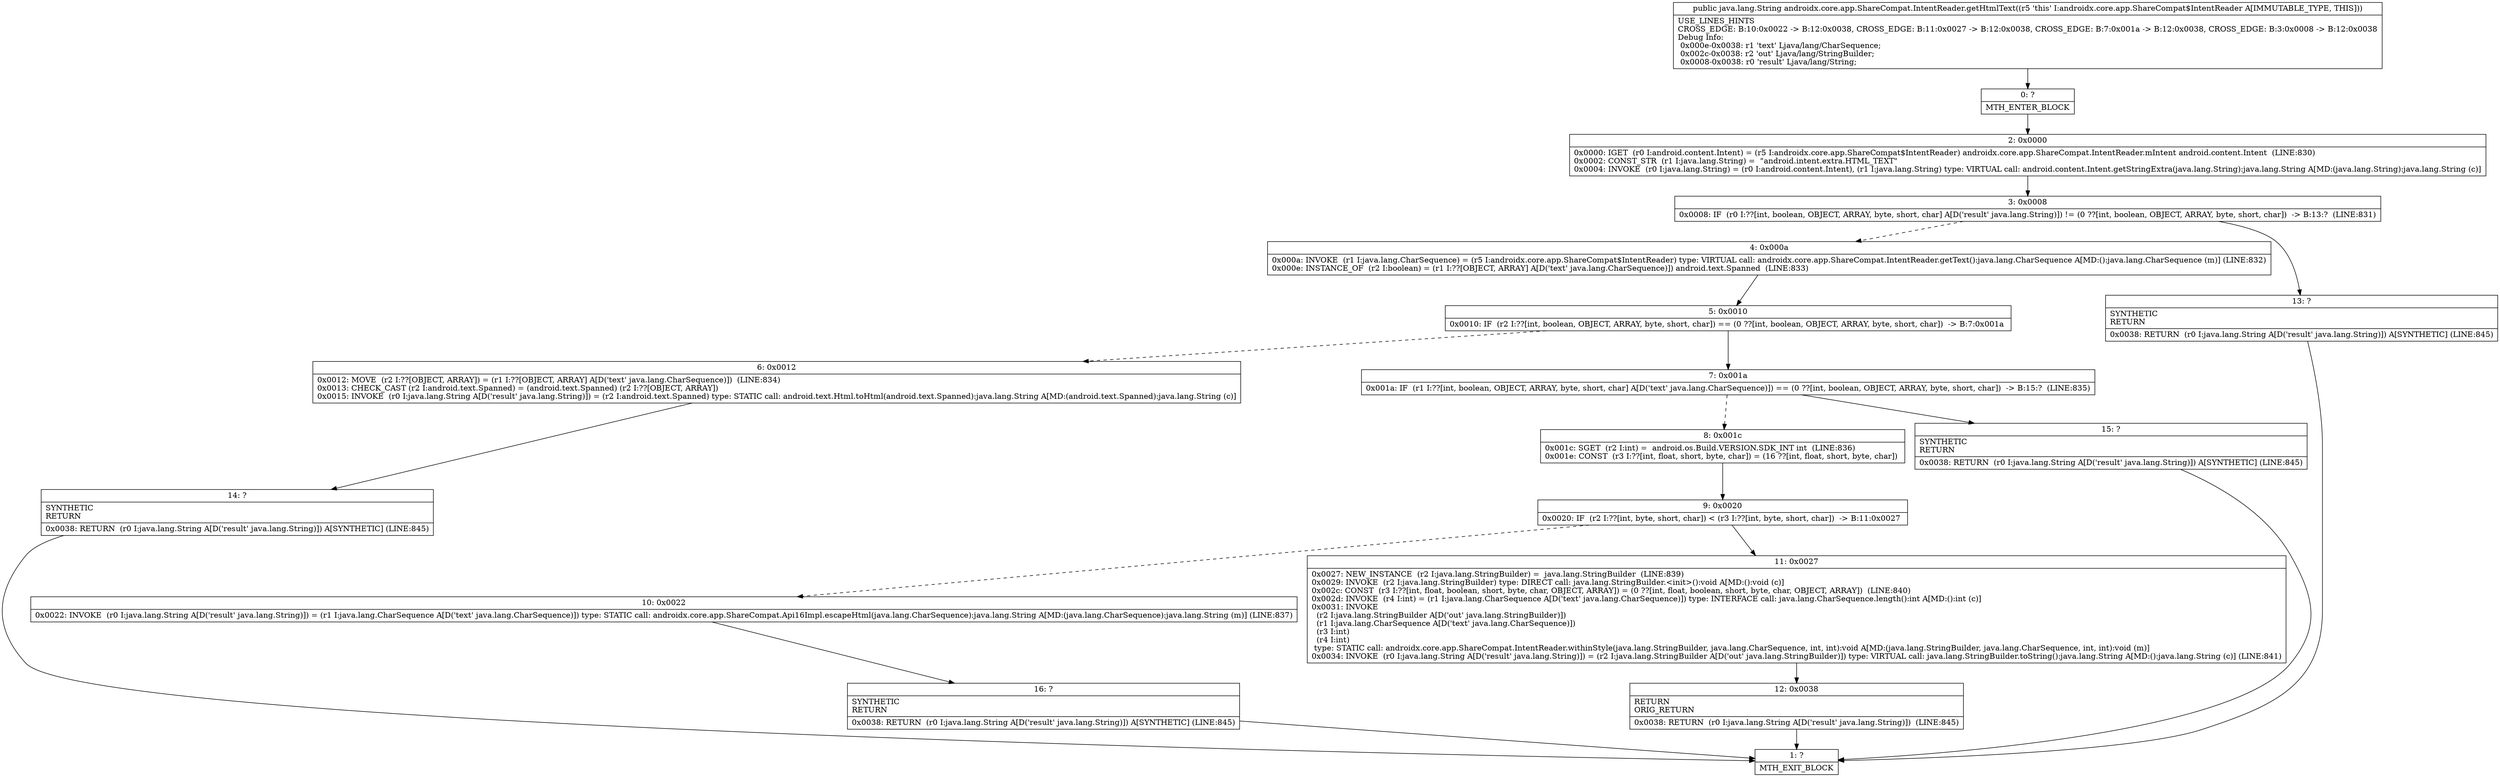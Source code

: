 digraph "CFG forandroidx.core.app.ShareCompat.IntentReader.getHtmlText()Ljava\/lang\/String;" {
Node_0 [shape=record,label="{0\:\ ?|MTH_ENTER_BLOCK\l}"];
Node_2 [shape=record,label="{2\:\ 0x0000|0x0000: IGET  (r0 I:android.content.Intent) = (r5 I:androidx.core.app.ShareCompat$IntentReader) androidx.core.app.ShareCompat.IntentReader.mIntent android.content.Intent  (LINE:830)\l0x0002: CONST_STR  (r1 I:java.lang.String) =  \"android.intent.extra.HTML_TEXT\" \l0x0004: INVOKE  (r0 I:java.lang.String) = (r0 I:android.content.Intent), (r1 I:java.lang.String) type: VIRTUAL call: android.content.Intent.getStringExtra(java.lang.String):java.lang.String A[MD:(java.lang.String):java.lang.String (c)]\l}"];
Node_3 [shape=record,label="{3\:\ 0x0008|0x0008: IF  (r0 I:??[int, boolean, OBJECT, ARRAY, byte, short, char] A[D('result' java.lang.String)]) != (0 ??[int, boolean, OBJECT, ARRAY, byte, short, char])  \-\> B:13:?  (LINE:831)\l}"];
Node_4 [shape=record,label="{4\:\ 0x000a|0x000a: INVOKE  (r1 I:java.lang.CharSequence) = (r5 I:androidx.core.app.ShareCompat$IntentReader) type: VIRTUAL call: androidx.core.app.ShareCompat.IntentReader.getText():java.lang.CharSequence A[MD:():java.lang.CharSequence (m)] (LINE:832)\l0x000e: INSTANCE_OF  (r2 I:boolean) = (r1 I:??[OBJECT, ARRAY] A[D('text' java.lang.CharSequence)]) android.text.Spanned  (LINE:833)\l}"];
Node_5 [shape=record,label="{5\:\ 0x0010|0x0010: IF  (r2 I:??[int, boolean, OBJECT, ARRAY, byte, short, char]) == (0 ??[int, boolean, OBJECT, ARRAY, byte, short, char])  \-\> B:7:0x001a \l}"];
Node_6 [shape=record,label="{6\:\ 0x0012|0x0012: MOVE  (r2 I:??[OBJECT, ARRAY]) = (r1 I:??[OBJECT, ARRAY] A[D('text' java.lang.CharSequence)])  (LINE:834)\l0x0013: CHECK_CAST (r2 I:android.text.Spanned) = (android.text.Spanned) (r2 I:??[OBJECT, ARRAY]) \l0x0015: INVOKE  (r0 I:java.lang.String A[D('result' java.lang.String)]) = (r2 I:android.text.Spanned) type: STATIC call: android.text.Html.toHtml(android.text.Spanned):java.lang.String A[MD:(android.text.Spanned):java.lang.String (c)]\l}"];
Node_14 [shape=record,label="{14\:\ ?|SYNTHETIC\lRETURN\l|0x0038: RETURN  (r0 I:java.lang.String A[D('result' java.lang.String)]) A[SYNTHETIC] (LINE:845)\l}"];
Node_1 [shape=record,label="{1\:\ ?|MTH_EXIT_BLOCK\l}"];
Node_7 [shape=record,label="{7\:\ 0x001a|0x001a: IF  (r1 I:??[int, boolean, OBJECT, ARRAY, byte, short, char] A[D('text' java.lang.CharSequence)]) == (0 ??[int, boolean, OBJECT, ARRAY, byte, short, char])  \-\> B:15:?  (LINE:835)\l}"];
Node_8 [shape=record,label="{8\:\ 0x001c|0x001c: SGET  (r2 I:int) =  android.os.Build.VERSION.SDK_INT int  (LINE:836)\l0x001e: CONST  (r3 I:??[int, float, short, byte, char]) = (16 ??[int, float, short, byte, char]) \l}"];
Node_9 [shape=record,label="{9\:\ 0x0020|0x0020: IF  (r2 I:??[int, byte, short, char]) \< (r3 I:??[int, byte, short, char])  \-\> B:11:0x0027 \l}"];
Node_10 [shape=record,label="{10\:\ 0x0022|0x0022: INVOKE  (r0 I:java.lang.String A[D('result' java.lang.String)]) = (r1 I:java.lang.CharSequence A[D('text' java.lang.CharSequence)]) type: STATIC call: androidx.core.app.ShareCompat.Api16Impl.escapeHtml(java.lang.CharSequence):java.lang.String A[MD:(java.lang.CharSequence):java.lang.String (m)] (LINE:837)\l}"];
Node_16 [shape=record,label="{16\:\ ?|SYNTHETIC\lRETURN\l|0x0038: RETURN  (r0 I:java.lang.String A[D('result' java.lang.String)]) A[SYNTHETIC] (LINE:845)\l}"];
Node_11 [shape=record,label="{11\:\ 0x0027|0x0027: NEW_INSTANCE  (r2 I:java.lang.StringBuilder) =  java.lang.StringBuilder  (LINE:839)\l0x0029: INVOKE  (r2 I:java.lang.StringBuilder) type: DIRECT call: java.lang.StringBuilder.\<init\>():void A[MD:():void (c)]\l0x002c: CONST  (r3 I:??[int, float, boolean, short, byte, char, OBJECT, ARRAY]) = (0 ??[int, float, boolean, short, byte, char, OBJECT, ARRAY])  (LINE:840)\l0x002d: INVOKE  (r4 I:int) = (r1 I:java.lang.CharSequence A[D('text' java.lang.CharSequence)]) type: INTERFACE call: java.lang.CharSequence.length():int A[MD:():int (c)]\l0x0031: INVOKE  \l  (r2 I:java.lang.StringBuilder A[D('out' java.lang.StringBuilder)])\l  (r1 I:java.lang.CharSequence A[D('text' java.lang.CharSequence)])\l  (r3 I:int)\l  (r4 I:int)\l type: STATIC call: androidx.core.app.ShareCompat.IntentReader.withinStyle(java.lang.StringBuilder, java.lang.CharSequence, int, int):void A[MD:(java.lang.StringBuilder, java.lang.CharSequence, int, int):void (m)]\l0x0034: INVOKE  (r0 I:java.lang.String A[D('result' java.lang.String)]) = (r2 I:java.lang.StringBuilder A[D('out' java.lang.StringBuilder)]) type: VIRTUAL call: java.lang.StringBuilder.toString():java.lang.String A[MD:():java.lang.String (c)] (LINE:841)\l}"];
Node_12 [shape=record,label="{12\:\ 0x0038|RETURN\lORIG_RETURN\l|0x0038: RETURN  (r0 I:java.lang.String A[D('result' java.lang.String)])  (LINE:845)\l}"];
Node_15 [shape=record,label="{15\:\ ?|SYNTHETIC\lRETURN\l|0x0038: RETURN  (r0 I:java.lang.String A[D('result' java.lang.String)]) A[SYNTHETIC] (LINE:845)\l}"];
Node_13 [shape=record,label="{13\:\ ?|SYNTHETIC\lRETURN\l|0x0038: RETURN  (r0 I:java.lang.String A[D('result' java.lang.String)]) A[SYNTHETIC] (LINE:845)\l}"];
MethodNode[shape=record,label="{public java.lang.String androidx.core.app.ShareCompat.IntentReader.getHtmlText((r5 'this' I:androidx.core.app.ShareCompat$IntentReader A[IMMUTABLE_TYPE, THIS]))  | USE_LINES_HINTS\lCROSS_EDGE: B:10:0x0022 \-\> B:12:0x0038, CROSS_EDGE: B:11:0x0027 \-\> B:12:0x0038, CROSS_EDGE: B:7:0x001a \-\> B:12:0x0038, CROSS_EDGE: B:3:0x0008 \-\> B:12:0x0038\lDebug Info:\l  0x000e\-0x0038: r1 'text' Ljava\/lang\/CharSequence;\l  0x002c\-0x0038: r2 'out' Ljava\/lang\/StringBuilder;\l  0x0008\-0x0038: r0 'result' Ljava\/lang\/String;\l}"];
MethodNode -> Node_0;Node_0 -> Node_2;
Node_2 -> Node_3;
Node_3 -> Node_4[style=dashed];
Node_3 -> Node_13;
Node_4 -> Node_5;
Node_5 -> Node_6[style=dashed];
Node_5 -> Node_7;
Node_6 -> Node_14;
Node_14 -> Node_1;
Node_7 -> Node_8[style=dashed];
Node_7 -> Node_15;
Node_8 -> Node_9;
Node_9 -> Node_10[style=dashed];
Node_9 -> Node_11;
Node_10 -> Node_16;
Node_16 -> Node_1;
Node_11 -> Node_12;
Node_12 -> Node_1;
Node_15 -> Node_1;
Node_13 -> Node_1;
}

